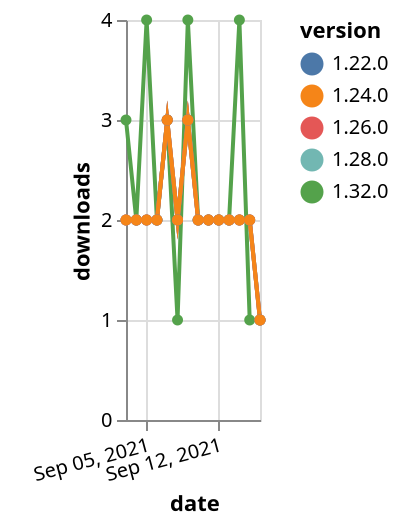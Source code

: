 {"$schema": "https://vega.github.io/schema/vega-lite/v5.json", "description": "A simple bar chart with embedded data.", "data": {"values": [{"date": "2021-09-03", "total": 222, "delta": 3, "version": "1.32.0"}, {"date": "2021-09-04", "total": 224, "delta": 2, "version": "1.32.0"}, {"date": "2021-09-05", "total": 228, "delta": 4, "version": "1.32.0"}, {"date": "2021-09-06", "total": 230, "delta": 2, "version": "1.32.0"}, {"date": "2021-09-07", "total": 233, "delta": 3, "version": "1.32.0"}, {"date": "2021-09-08", "total": 234, "delta": 1, "version": "1.32.0"}, {"date": "2021-09-09", "total": 238, "delta": 4, "version": "1.32.0"}, {"date": "2021-09-10", "total": 240, "delta": 2, "version": "1.32.0"}, {"date": "2021-09-11", "total": 242, "delta": 2, "version": "1.32.0"}, {"date": "2021-09-12", "total": 244, "delta": 2, "version": "1.32.0"}, {"date": "2021-09-13", "total": 246, "delta": 2, "version": "1.32.0"}, {"date": "2021-09-14", "total": 250, "delta": 4, "version": "1.32.0"}, {"date": "2021-09-15", "total": 251, "delta": 1, "version": "1.32.0"}, {"date": "2021-09-16", "total": 252, "delta": 1, "version": "1.32.0"}, {"date": "2021-09-03", "total": 2010, "delta": 2, "version": "1.22.0"}, {"date": "2021-09-04", "total": 2012, "delta": 2, "version": "1.22.0"}, {"date": "2021-09-05", "total": 2014, "delta": 2, "version": "1.22.0"}, {"date": "2021-09-06", "total": 2016, "delta": 2, "version": "1.22.0"}, {"date": "2021-09-07", "total": 2019, "delta": 3, "version": "1.22.0"}, {"date": "2021-09-08", "total": 2021, "delta": 2, "version": "1.22.0"}, {"date": "2021-09-09", "total": 2024, "delta": 3, "version": "1.22.0"}, {"date": "2021-09-10", "total": 2026, "delta": 2, "version": "1.22.0"}, {"date": "2021-09-11", "total": 2028, "delta": 2, "version": "1.22.0"}, {"date": "2021-09-12", "total": 2030, "delta": 2, "version": "1.22.0"}, {"date": "2021-09-13", "total": 2032, "delta": 2, "version": "1.22.0"}, {"date": "2021-09-14", "total": 2034, "delta": 2, "version": "1.22.0"}, {"date": "2021-09-15", "total": 2036, "delta": 2, "version": "1.22.0"}, {"date": "2021-09-16", "total": 2037, "delta": 1, "version": "1.22.0"}, {"date": "2021-09-03", "total": 991, "delta": 2, "version": "1.28.0"}, {"date": "2021-09-04", "total": 993, "delta": 2, "version": "1.28.0"}, {"date": "2021-09-05", "total": 995, "delta": 2, "version": "1.28.0"}, {"date": "2021-09-06", "total": 997, "delta": 2, "version": "1.28.0"}, {"date": "2021-09-07", "total": 1000, "delta": 3, "version": "1.28.0"}, {"date": "2021-09-08", "total": 1002, "delta": 2, "version": "1.28.0"}, {"date": "2021-09-09", "total": 1005, "delta": 3, "version": "1.28.0"}, {"date": "2021-09-10", "total": 1007, "delta": 2, "version": "1.28.0"}, {"date": "2021-09-11", "total": 1009, "delta": 2, "version": "1.28.0"}, {"date": "2021-09-12", "total": 1011, "delta": 2, "version": "1.28.0"}, {"date": "2021-09-13", "total": 1013, "delta": 2, "version": "1.28.0"}, {"date": "2021-09-14", "total": 1015, "delta": 2, "version": "1.28.0"}, {"date": "2021-09-15", "total": 1017, "delta": 2, "version": "1.28.0"}, {"date": "2021-09-16", "total": 1018, "delta": 1, "version": "1.28.0"}, {"date": "2021-09-03", "total": 1448, "delta": 2, "version": "1.26.0"}, {"date": "2021-09-04", "total": 1450, "delta": 2, "version": "1.26.0"}, {"date": "2021-09-05", "total": 1452, "delta": 2, "version": "1.26.0"}, {"date": "2021-09-06", "total": 1454, "delta": 2, "version": "1.26.0"}, {"date": "2021-09-07", "total": 1457, "delta": 3, "version": "1.26.0"}, {"date": "2021-09-08", "total": 1459, "delta": 2, "version": "1.26.0"}, {"date": "2021-09-09", "total": 1462, "delta": 3, "version": "1.26.0"}, {"date": "2021-09-10", "total": 1464, "delta": 2, "version": "1.26.0"}, {"date": "2021-09-11", "total": 1466, "delta": 2, "version": "1.26.0"}, {"date": "2021-09-12", "total": 1468, "delta": 2, "version": "1.26.0"}, {"date": "2021-09-13", "total": 1470, "delta": 2, "version": "1.26.0"}, {"date": "2021-09-14", "total": 1472, "delta": 2, "version": "1.26.0"}, {"date": "2021-09-15", "total": 1474, "delta": 2, "version": "1.26.0"}, {"date": "2021-09-16", "total": 1475, "delta": 1, "version": "1.26.0"}, {"date": "2021-09-03", "total": 1600, "delta": 2, "version": "1.24.0"}, {"date": "2021-09-04", "total": 1602, "delta": 2, "version": "1.24.0"}, {"date": "2021-09-05", "total": 1604, "delta": 2, "version": "1.24.0"}, {"date": "2021-09-06", "total": 1606, "delta": 2, "version": "1.24.0"}, {"date": "2021-09-07", "total": 1609, "delta": 3, "version": "1.24.0"}, {"date": "2021-09-08", "total": 1611, "delta": 2, "version": "1.24.0"}, {"date": "2021-09-09", "total": 1614, "delta": 3, "version": "1.24.0"}, {"date": "2021-09-10", "total": 1616, "delta": 2, "version": "1.24.0"}, {"date": "2021-09-11", "total": 1618, "delta": 2, "version": "1.24.0"}, {"date": "2021-09-12", "total": 1620, "delta": 2, "version": "1.24.0"}, {"date": "2021-09-13", "total": 1622, "delta": 2, "version": "1.24.0"}, {"date": "2021-09-14", "total": 1624, "delta": 2, "version": "1.24.0"}, {"date": "2021-09-15", "total": 1626, "delta": 2, "version": "1.24.0"}, {"date": "2021-09-16", "total": 1627, "delta": 1, "version": "1.24.0"}]}, "width": "container", "mark": {"type": "line", "point": {"filled": true}}, "encoding": {"x": {"field": "date", "type": "temporal", "timeUnit": "yearmonthdate", "title": "date", "axis": {"labelAngle": -15}}, "y": {"field": "delta", "type": "quantitative", "title": "downloads"}, "color": {"field": "version", "type": "nominal"}, "tooltip": {"field": "delta"}}}